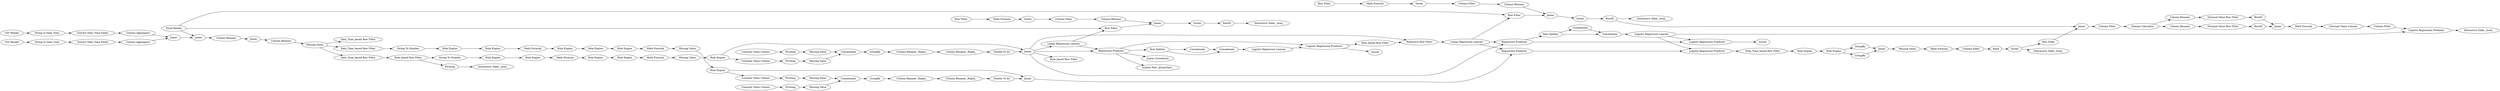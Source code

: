 digraph {
	"1023667421455911340_48" [label=GroupBy]
	"3728316512104094533_45" [label=Pivoting]
	"-8722892741689879972_905" [label=Sorter]
	"3728316512104094533_47" [label=Concatenate]
	"-2713180721278851931_907" [label="Column Rename"]
	"6827103465373018150_965" [label="Logistic Regression Predictor"]
	"6827103465373018150_904" [label="Linear Correlation"]
	"-2713180721278851931_931" [label=Joiner]
	"6827103465373018150_917" [label="Linear Regression Learner"]
	"6827103465373018150_898" [label="Scatter Plot _JFreeChart_"]
	"-8722892741689879972_934" [label=RowID]
	"6827103465373018150_994" [label="Math Formula"]
	"6827103465373018150_959" [label=Pivoting]
	"1023667421455911340_50" [label="Missing Value"]
	"6827103465373018150_879" [label="Interactive Table _local_"]
	"6827103465373018150_974" [label="Reference Row Filter"]
	"6827103465373018150_1049" [label="Math Formula"]
	"1023667421455911340_45" [label=Pivoting]
	"6827103465373018150_982" [label="Date_Time_based Row Filter"]
	"-6158493425150631368_19" [label="Rule Engine"]
	"2259148364793722012_953" [label="Missing Value"]
	"1348901441416516120_1008" [label="Row Splitter"]
	"6827103465373018150_1034" [label=Sorter]
	"6827103465373018150_1037" [label="Domain Calculator"]
	"8486336786896868603_21" [label="Rule Engine"]
	"6827103465373018150_993" [label=Joiner]
	"6827103465373018150_1017" [label="Column Filter"]
	"1348901441416516120_1010" [label=Concatenate]
	"8486336786896868603_15" [label="Rule Engine"]
	"6827103465373018150_990" [label="Rule Engine"]
	"-8722892741689879972_907" [label="Column Rename"]
	"6827103465373018150_1" [label="CSV Reader"]
	"6827103465373018150_980" [label="Regression Predictor"]
	"6827103465373018150_987" [label="Logistic Regression Predictor"]
	"-6158493425150631368_20" [label="Rule Engine"]
	"6827103465373018150_1019" [label="Missing Value"]
	"-2713180721278851931_933" [label=Sorter]
	"6827103465373018150_1040" [label=Joiner]
	"-2713180721278851931_932" [label="Row Filter"]
	"1023667421455911340_44" [label=Pivoting]
	"-2713180721278851931_905" [label=Sorter]
	"6827103465373018150_1046" [label=Joiner]
	"6827103465373018150_984" [label=Joiner]
	"1023667421455911340_47" [label=Concatenate]
	"8486336786896868603_22" [label="String To Number"]
	"1023667421455911340_46" [label="Constant Value Column"]
	"6827103465373018150_991" [label=GroupBy]
	"8486336786896868603_17" [label="Rule Engine"]
	"6827103465373018150_11" [label="CSV Reader"]
	"3728316512104094533_50" [label="Missing Value"]
	"8486336786896868603_10" [label="Math Formula"]
	"6827103465373018150_1050" [label="Constant Value Column"]
	"3728316512104094533_44" [label=Pivoting]
	"-2713180721278851931_934" [label=RowID]
	"6827103465373018150_1018" [label="Interactive Table _local_"]
	"6827103465373018150_988" [label="Date_Time_based Row Filter"]
	"8486336786896868603_25" [label="Missing Value"]
	"6827103465373018150_957" [label="Date_Time_based Row Filter"]
	"-2713180721278851931_901" [label="Row Filter"]
	"6827103465373018150_1053" [label="Excel Reader"]
	"-8722892741689879972_906" [label="Column Filter"]
	"6827103465373018150_1048" [label="Column Rename"]
	"8486336786896868603_19" [label="Rule Engine"]
	"1023667421455911340_54" [label="Double To Int"]
	"-6158493425150631368_17" [label="Rule Engine"]
	"8486336786896868603_18" [label="Rule Engine"]
	"-6158493425150631368_21" [label="Rule Engine"]
	"6827103465373018150_1021" [label="Rule_based Row Filter"]
	"-6158493425150631368_10" [label="Math Formula"]
	"-7400979877486928653_1010" [label=Concatenate]
	"1348901441416516120_1009" [label=Concatenate]
	"6827103465373018150_4" [label="Extract Date_Time Fields"]
	"2259148364793722012_949" [label=Joiner]
	"3728316512104094533_54" [label="Double To Int"]
	"-6158493425150631368_15" [label="Rule Engine"]
	"6827103465373018150_1051" [label="Column Filter"]
	"-6158493425150631368_25" [label="Missing Value"]
	"6827103465373018150_975" [label="Linear Regression Learner"]
	"6827103465373018150_1041" [label=RowID]
	"6827103465373018150_1042" [label=RowID]
	"-2713180721278851931_900" [label="Math Formula"]
	"1023667421455911340_53" [label="Column Rename _Regex_"]
	"-6158493425150631368_22" [label="String To Number"]
	"6827103465373018150_12" [label="Extract Date_Time Fields"]
	"3728316512104094533_52" [label="Column Rename _Regex_"]
	"-8722892741689879972_901" [label="Row Filter"]
	"3728316512104094533_46" [label="Constant Value Column"]
	"6827103465373018150_981" [label="Logistic Regression Learner"]
	"6827103465373018150_978" [label=Scorer]
	"3728316512104094533_8" [label="Constant Value Column"]
	"6827103465373018150_1030" [label="Column Filter"]
	"6827103465373018150_989" [label="Rule Engine"]
	"6827103465373018150_1047" [label="Logistic Regression Predictor"]
	"-8722892741689879972_931" [label=Joiner]
	"-6158493425150631368_24" [label="Math Formula"]
	"6827103465373018150_3" [label="String to Date_Time"]
	"6827103465373018150_914" [label="Column Aggregator"]
	"1023667421455911340_8" [label="Constant Value Column"]
	"2259148364793722012_952" [label=Joiner]
	"6827103465373018150_894" [label="Regression Predictor"]
	"6827103465373018150_13" [label="String to Date_Time"]
	"2259148364793722012_950" [label="Column Rename"]
	"6827103465373018150_45" [label="Column Aggregator"]
	"6827103465373018150_977" [label="Logistic Regression Predictor"]
	"6827103465373018150_1052" [label="Interactive Table _local_"]
	"1023667421455911340_49" [label="Missing Value"]
	"8486336786896868603_20" [label="Rule Engine"]
	"6827103465373018150_14" [label=Joiner]
	"-8722892741689879972_900" [label="Math Formula"]
	"6827103465373018150_973" [label="Rule_based Row Filter"]
	"1023667421455911340_52" [label="Column Rename _Regex_"]
	"-8722892741689879972_933" [label=Sorter]
	"-7400979877486928653_1009" [label=Concatenate]
	"6827103465373018150_985" [label="Regression Predictor"]
	"3728316512104094533_49" [label="Missing Value"]
	"3728316512104094533_53" [label="Column Rename _Regex_"]
	"6827103465373018150_46" [label=Joiner]
	"6827103465373018150_963" [label="Interactive Table _local_"]
	"6827103465373018150_1032" [label="Column Rename"]
	"-2713180721278851931_906" [label="Column Filter"]
	"6827103465373018150_1038" [label="Nominal Value Row Filter"]
	"6827103465373018150_964" [label="Logistic Regression Learner"]
	"6827103465373018150_1039" [label="Nominal Value Row Filter"]
	"6827103465373018150_1036" [label="Row Filter"]
	"8486336786896868603_24" [label="Math Formula"]
	"6827103465373018150_956" [label="Rule_based Row Filter"]
	"6827103465373018150_1013" [label="Interactive Table _local_"]
	"6827103465373018150_1035" [label=Rank]
	"2259148364793722012_951" [label="Column Rename"]
	"3728316512104094533_48" [label=GroupBy]
	"6827103465373018150_966" [label=Scorer]
	"6827103465373018150_947" [label="Date_Time_based Row Filter"]
	"6827103465373018150_992" [label=GroupBy]
	"-8722892741689879972_932" [label="Row Filter"]
	"-7400979877486928653_1008" [label="Row Splitter"]
	"6827103465373018150_1037" -> "6827103465373018150_1032"
	"6827103465373018150_45" -> "6827103465373018150_14"
	"6827103465373018150_1048" -> "6827103465373018150_1038"
	"3728316512104094533_48" -> "3728316512104094533_52"
	"3728316512104094533_8" -> "3728316512104094533_45"
	"6827103465373018150_959" -> "6827103465373018150_963"
	"6827103465373018150_917" -> "6827103465373018150_894"
	"3728316512104094533_44" -> "3728316512104094533_49"
	"-2713180721278851931_901" -> "-2713180721278851931_900"
	"-7400979877486928653_1009" -> "-7400979877486928653_1010"
	"-2713180721278851931_906" -> "-2713180721278851931_907"
	"6827103465373018150_1053" -> "2259148364793722012_949"
	"-2713180721278851931_934" -> "6827103465373018150_1013"
	"2259148364793722012_949" -> "2259148364793722012_950"
	"6827103465373018150_1041" -> "6827103465373018150_1040"
	"6827103465373018150_1053" -> "-8722892741689879972_932"
	"6827103465373018150_993" -> "6827103465373018150_1019"
	"1023667421455911340_53" -> "1023667421455911340_54"
	"6827103465373018150_964" -> "6827103465373018150_965"
	"6827103465373018150_980" -> "-7400979877486928653_1008"
	"1023667421455911340_52" -> "1023667421455911340_53"
	"1023667421455911340_54" -> "6827103465373018150_46"
	"8486336786896868603_18" -> "8486336786896868603_24"
	"8486336786896868603_20" -> "8486336786896868603_18"
	"3728316512104094533_50" -> "3728316512104094533_47"
	"-2713180721278851931_907" -> "-2713180721278851931_931"
	"6827103465373018150_994" -> "6827103465373018150_1017"
	"3728316512104094533_53" -> "3728316512104094533_54"
	"6827103465373018150_917" -> "-8722892741689879972_932"
	"6827103465373018150_985" -> "6827103465373018150_987"
	"8486336786896868603_17" -> "8486336786896868603_10"
	"6827103465373018150_981" -> "6827103465373018150_987"
	"6827103465373018150_1036" -> "6827103465373018150_1046"
	"2259148364793722012_951" -> "2259148364793722012_953"
	"6827103465373018150_46" -> "6827103465373018150_917"
	"6827103465373018150_992" -> "6827103465373018150_993"
	"6827103465373018150_1040" -> "6827103465373018150_1049"
	"-8722892741689879972_931" -> "-8722892741689879972_933"
	"6827103465373018150_46" -> "6827103465373018150_974"
	"6827103465373018150_1037" -> "6827103465373018150_1048"
	"6827103465373018150_957" -> "6827103465373018150_956"
	"6827103465373018150_1032" -> "6827103465373018150_1039"
	"6827103465373018150_4" -> "6827103465373018150_45"
	"-6158493425150631368_22" -> "-6158493425150631368_15"
	"2259148364793722012_953" -> "6827103465373018150_947"
	"6827103465373018150_982" -> "8486336786896868603_22"
	"1023667421455911340_44" -> "1023667421455911340_49"
	"2259148364793722012_950" -> "2259148364793722012_952"
	"6827103465373018150_1039" -> "6827103465373018150_1042"
	"6827103465373018150_987" -> "6827103465373018150_988"
	"1023667421455911340_45" -> "1023667421455911340_50"
	"6827103465373018150_975" -> "-2713180721278851931_932"
	"6827103465373018150_1051" -> "6827103465373018150_1047"
	"6827103465373018150_965" -> "6827103465373018150_966"
	"1023667421455911340_48" -> "1023667421455911340_52"
	"2259148364793722012_953" -> "6827103465373018150_957"
	"6827103465373018150_1047" -> "6827103465373018150_1052"
	"-6158493425150631368_19" -> "6827103465373018150_46"
	"6827103465373018150_914" -> "6827103465373018150_14"
	"-8722892741689879972_933" -> "-8722892741689879972_934"
	"1023667421455911340_50" -> "1023667421455911340_47"
	"-2713180721278851931_931" -> "-2713180721278851931_933"
	"6827103465373018150_1034" -> "6827103465373018150_1018"
	"-8722892741689879972_934" -> "6827103465373018150_879"
	"8486336786896868603_19" -> "6827103465373018150_984"
	"-8722892741689879972_901" -> "-8722892741689879972_900"
	"-6158493425150631368_15" -> "-6158493425150631368_17"
	"-8722892741689879972_932" -> "-8722892741689879972_931"
	"6827103465373018150_990" -> "6827103465373018150_992"
	"6827103465373018150_981" -> "6827103465373018150_1047"
	"6827103465373018150_894" -> "6827103465373018150_898"
	"2259148364793722012_953" -> "6827103465373018150_982"
	"6827103465373018150_1" -> "6827103465373018150_3"
	"1023667421455911340_46" -> "1023667421455911340_44"
	"6827103465373018150_1038" -> "6827103465373018150_1041"
	"-6158493425150631368_20" -> "-6158493425150631368_24"
	"-2713180721278851931_905" -> "-2713180721278851931_906"
	"6827103465373018150_975" -> "6827103465373018150_985"
	"6827103465373018150_894" -> "1348901441416516120_1008"
	"6827103465373018150_977" -> "6827103465373018150_978"
	"6827103465373018150_981" -> "6827103465373018150_977"
	"-6158493425150631368_25" -> "-6158493425150631368_19"
	"6827103465373018150_46" -> "6827103465373018150_980"
	"3728316512104094533_46" -> "3728316512104094533_44"
	"6827103465373018150_894" -> "6827103465373018150_965"
	"3728316512104094533_47" -> "3728316512104094533_48"
	"3728316512104094533_54" -> "6827103465373018150_984"
	"-8722892741689879972_906" -> "-8722892741689879972_907"
	"-8722892741689879972_900" -> "-8722892741689879972_905"
	"6827103465373018150_989" -> "6827103465373018150_990"
	"8486336786896868603_21" -> "8486336786896868603_20"
	"-8722892741689879972_905" -> "-8722892741689879972_906"
	"3728316512104094533_49" -> "3728316512104094533_47"
	"-7400979877486928653_1008" -> "-7400979877486928653_1010"
	"6827103465373018150_973" -> "6827103465373018150_974"
	"6827103465373018150_3" -> "6827103465373018150_4"
	"-2713180721278851931_934" -> "6827103465373018150_1046"
	"1348901441416516120_1008" -> "1348901441416516120_1009"
	"-6158493425150631368_10" -> "-6158493425150631368_21"
	"-2713180721278851931_900" -> "-2713180721278851931_905"
	"6827103465373018150_46" -> "6827103465373018150_1021"
	"8486336786896868603_15" -> "8486336786896868603_17"
	"6827103465373018150_965" -> "6827103465373018150_973"
	"6827103465373018150_46" -> "6827103465373018150_894"
	"6827103465373018150_980" -> "6827103465373018150_977"
	"1348901441416516120_1008" -> "1348901441416516120_1010"
	"1023667421455911340_8" -> "1023667421455911340_45"
	"8486336786896868603_22" -> "8486336786896868603_15"
	"2259148364793722012_952" -> "2259148364793722012_951"
	"6827103465373018150_14" -> "2259148364793722012_949"
	"6827103465373018150_975" -> "6827103465373018150_980"
	"6827103465373018150_1017" -> "6827103465373018150_1035"
	"-7400979877486928653_1008" -> "-7400979877486928653_1009"
	"-6158493425150631368_24" -> "-6158493425150631368_25"
	"8486336786896868603_24" -> "8486336786896868603_25"
	"1023667421455911340_49" -> "1023667421455911340_47"
	"6827103465373018150_1030" -> "6827103465373018150_1037"
	"6827103465373018150_991" -> "6827103465373018150_993"
	"3728316512104094533_52" -> "3728316512104094533_53"
	"6827103465373018150_1019" -> "6827103465373018150_994"
	"6827103465373018150_956" -> "-6158493425150631368_22"
	"-7400979877486928653_1010" -> "6827103465373018150_981"
	"6827103465373018150_974" -> "6827103465373018150_975"
	"8486336786896868603_25" -> "8486336786896868603_19"
	"1023667421455911340_47" -> "1023667421455911340_48"
	"6827103465373018150_894" -> "6827103465373018150_904"
	"1348901441416516120_1009" -> "1348901441416516120_1010"
	"6827103465373018150_1046" -> "6827103465373018150_1030"
	"6827103465373018150_1053" -> "-2713180721278851931_932"
	"8486336786896868603_10" -> "8486336786896868603_21"
	"6827103465373018150_984" -> "6827103465373018150_985"
	"-2713180721278851931_932" -> "-2713180721278851931_931"
	"1348901441416516120_1010" -> "6827103465373018150_964"
	"6827103465373018150_13" -> "6827103465373018150_12"
	"6827103465373018150_1042" -> "6827103465373018150_1040"
	"6827103465373018150_1049" -> "6827103465373018150_1050"
	"8486336786896868603_19" -> "3728316512104094533_8"
	"-2713180721278851931_933" -> "-2713180721278851931_934"
	"6827103465373018150_1050" -> "6827103465373018150_1051"
	"-6158493425150631368_21" -> "-6158493425150631368_20"
	"6827103465373018150_988" -> "6827103465373018150_989"
	"6827103465373018150_1034" -> "6827103465373018150_1036"
	"6827103465373018150_990" -> "6827103465373018150_991"
	"6827103465373018150_956" -> "6827103465373018150_959"
	"-6158493425150631368_19" -> "1023667421455911340_8"
	"6827103465373018150_1035" -> "6827103465373018150_1034"
	"-6158493425150631368_17" -> "-6158493425150631368_10"
	"6827103465373018150_11" -> "6827103465373018150_13"
	"3728316512104094533_45" -> "3728316512104094533_50"
	"-8722892741689879972_907" -> "-8722892741689879972_931"
	"6827103465373018150_12" -> "6827103465373018150_914"
	rankdir=LR
}
